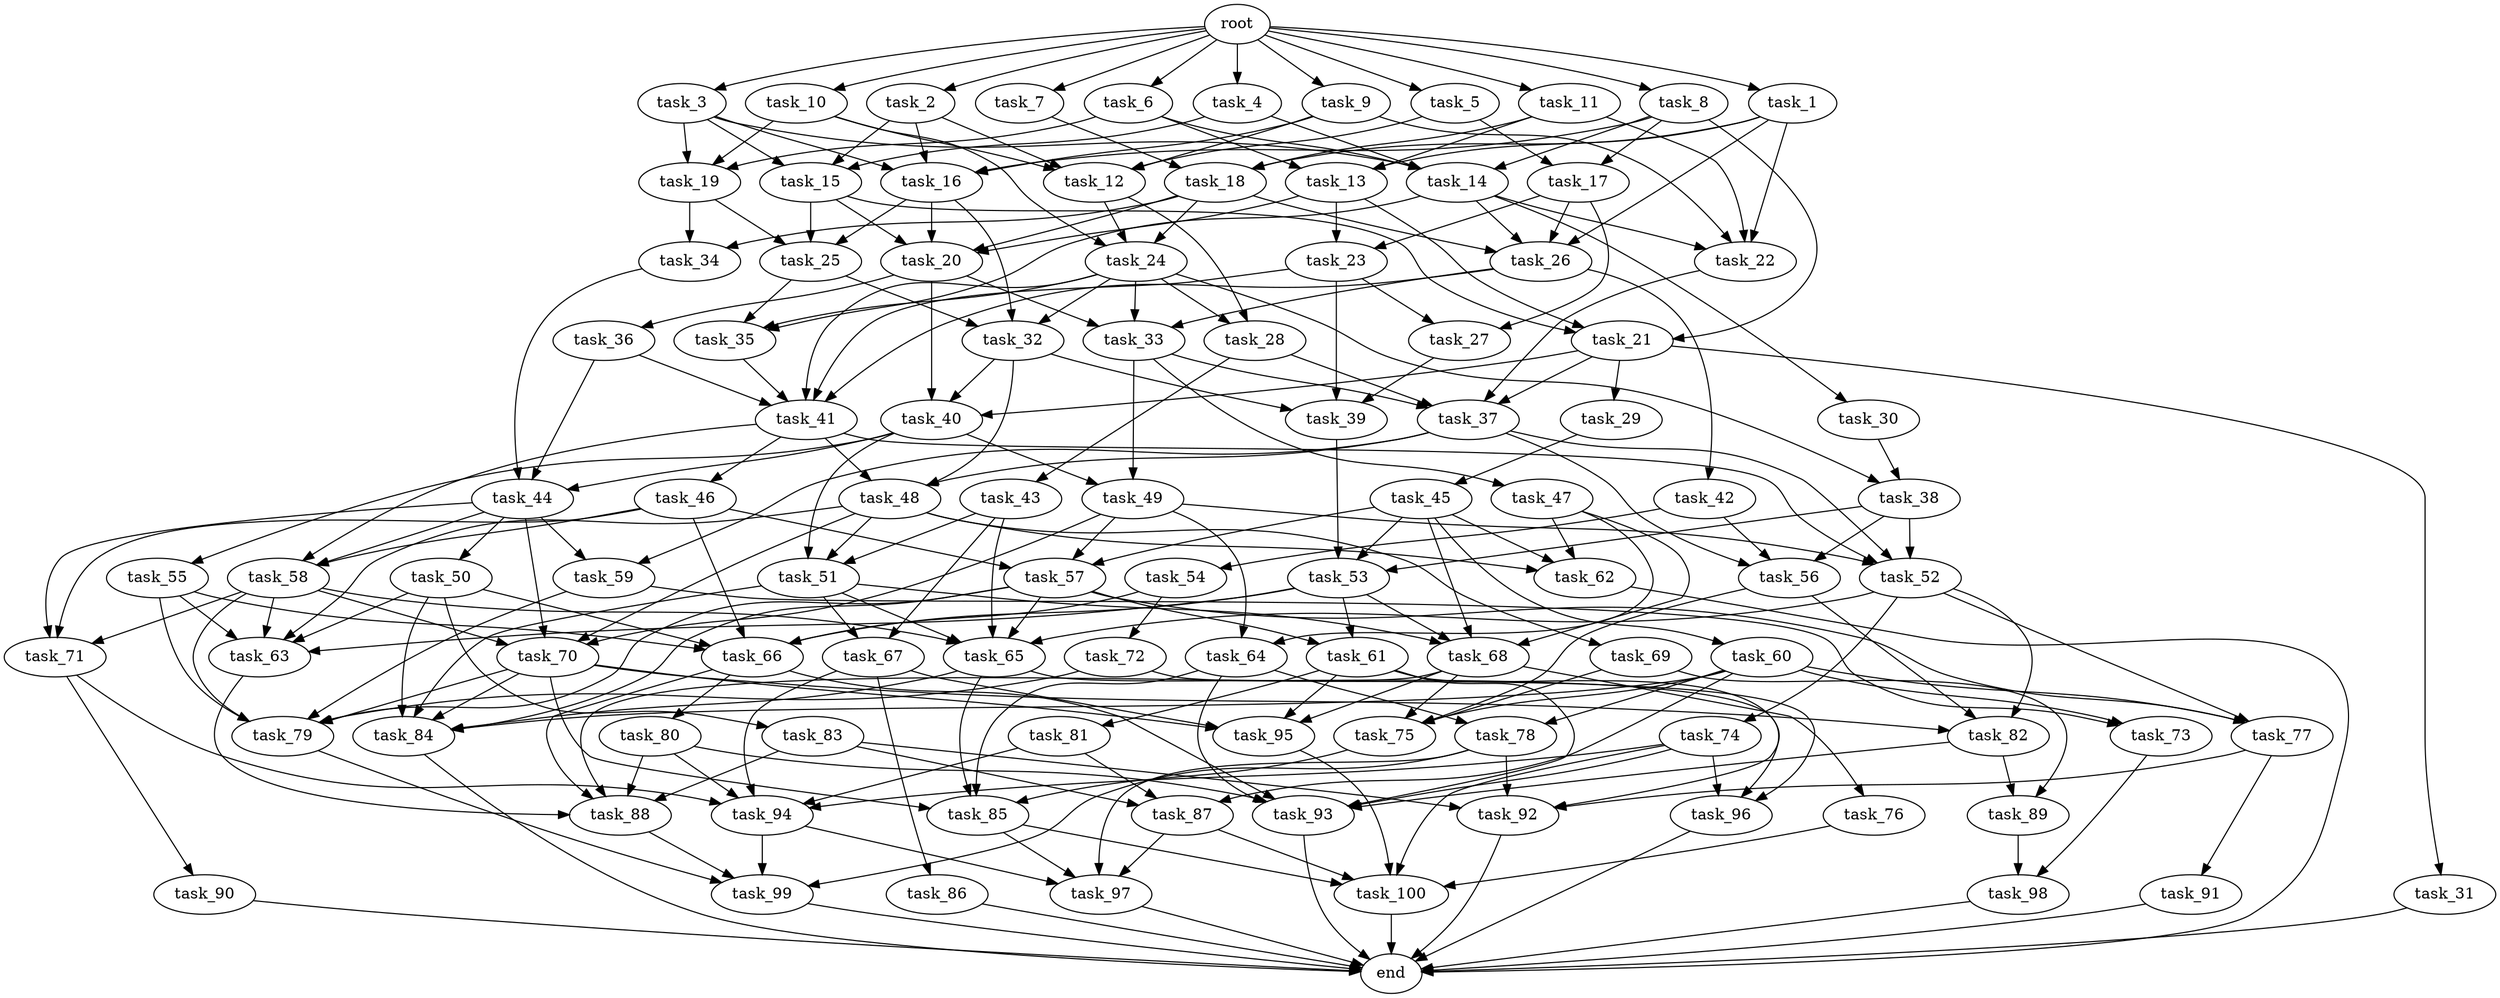 digraph G {
  task_68 [size="1.972348e+11"];
  task_92 [size="1.123543e+11"];
  task_59 [size="3.636123e+09"];
  task_35 [size="6.285079e+11"];
  task_28 [size="2.349974e+11"];
  task_44 [size="2.084919e+11"];
  task_36 [size="5.472290e+11"];
  task_24 [size="4.503544e+11"];
  task_55 [size="6.342112e+11"];
  task_47 [size="1.799920e+11"];
  task_94 [size="1.087087e+11"];
  task_88 [size="2.444789e+11"];
  task_22 [size="2.896193e+10"];
  task_38 [size="2.387414e+11"];
  task_2 [size="2.556714e+11"];
  task_65 [size="2.099356e+11"];
  task_63 [size="3.496882e+11"];
  task_53 [size="8.173286e+11"];
  task_26 [size="5.173521e+11"];
  root [size="0.000000e+00"];
  task_85 [size="5.670592e+11"];
  task_66 [size="2.163086e+11"];
  task_9 [size="3.389146e+11"];
  task_41 [size="3.948777e+11"];
  task_4 [size="9.543388e+11"];
  task_19 [size="6.312279e+11"];
  task_50 [size="1.492485e+11"];
  task_48 [size="5.336819e+10"];
  task_31 [size="4.415144e+11"];
  task_77 [size="6.173920e+11"];
  task_74 [size="5.322759e+11"];
  task_46 [size="9.646650e+11"];
  task_37 [size="5.418793e+11"];
  task_73 [size="4.518721e+10"];
  task_49 [size="8.715422e+10"];
  task_79 [size="4.724928e+11"];
  task_71 [size="6.777533e+11"];
  task_23 [size="4.834684e+11"];
  task_42 [size="1.127237e+11"];
  task_25 [size="8.663829e+10"];
  task_96 [size="3.129796e+11"];
  task_18 [size="6.254041e+11"];
  task_1 [size="4.000299e+11"];
  task_89 [size="3.423192e+11"];
  task_10 [size="5.891875e+11"];
  task_6 [size="8.320920e+11"];
  task_67 [size="2.800132e+11"];
  task_58 [size="5.036075e+10"];
  task_98 [size="2.313576e+11"];
  task_83 [size="1.994269e+11"];
  task_30 [size="1.280031e+10"];
  task_99 [size="4.399650e+11"];
  task_76 [size="3.028209e+11"];
  task_29 [size="3.345796e+11"];
  task_62 [size="7.274822e+09"];
  task_81 [size="6.502703e+10"];
  task_14 [size="8.833652e+11"];
  task_45 [size="6.529403e+11"];
  task_12 [size="2.658965e+11"];
  task_75 [size="3.303635e+11"];
  task_13 [size="4.032687e+11"];
  task_52 [size="2.500821e+11"];
  task_15 [size="7.714724e+11"];
  task_84 [size="3.469495e+11"];
  task_97 [size="4.445575e+11"];
  task_93 [size="2.977832e+11"];
  task_16 [size="5.301657e+09"];
  task_43 [size="3.172008e+11"];
  task_17 [size="1.733812e+11"];
  task_60 [size="8.485050e+11"];
  task_91 [size="9.631647e+11"];
  task_27 [size="3.837495e+11"];
  end [size="0.000000e+00"];
  task_34 [size="3.518983e+11"];
  task_57 [size="8.491505e+10"];
  task_3 [size="2.409509e+11"];
  task_39 [size="7.167835e+11"];
  task_56 [size="2.391071e+11"];
  task_21 [size="5.909407e+11"];
  task_90 [size="2.516076e+11"];
  task_32 [size="8.359412e+09"];
  task_20 [size="4.861163e+11"];
  task_64 [size="6.308586e+11"];
  task_7 [size="4.130943e+11"];
  task_8 [size="3.284400e+11"];
  task_51 [size="5.071340e+11"];
  task_86 [size="2.048005e+11"];
  task_72 [size="6.633258e+11"];
  task_40 [size="8.263554e+11"];
  task_80 [size="2.465521e+10"];
  task_82 [size="9.486708e+10"];
  task_5 [size="9.589826e+11"];
  task_78 [size="7.682308e+11"];
  task_95 [size="1.969867e+11"];
  task_87 [size="5.557111e+11"];
  task_61 [size="3.707727e+11"];
  task_70 [size="5.486238e+11"];
  task_54 [size="2.243813e+11"];
  task_11 [size="8.650477e+11"];
  task_100 [size="8.144570e+11"];
  task_69 [size="8.643119e+11"];
  task_33 [size="1.845477e+11"];

  task_68 -> task_88 [size="4.889578e+07"];
  task_68 -> task_75 [size="8.259086e+07"];
  task_68 -> task_76 [size="3.028209e+08"];
  task_68 -> task_95 [size="4.924668e+07"];
  task_92 -> end [size="1.000000e-12"];
  task_59 -> task_79 [size="7.874880e+07"];
  task_59 -> task_73 [size="2.259361e+07"];
  task_35 -> task_41 [size="7.897554e+07"];
  task_28 -> task_37 [size="1.354698e+08"];
  task_28 -> task_43 [size="3.172008e+08"];
  task_44 -> task_59 [size="1.818062e+06"];
  task_44 -> task_71 [size="2.259178e+08"];
  task_44 -> task_58 [size="1.678692e+07"];
  task_44 -> task_50 [size="1.492485e+08"];
  task_44 -> task_70 [size="1.371560e+08"];
  task_36 -> task_44 [size="6.949731e+07"];
  task_36 -> task_41 [size="7.897554e+07"];
  task_24 -> task_41 [size="7.897554e+07"];
  task_24 -> task_35 [size="2.095026e+08"];
  task_24 -> task_32 [size="2.786471e+06"];
  task_24 -> task_38 [size="1.193707e+08"];
  task_24 -> task_28 [size="1.174987e+08"];
  task_24 -> task_33 [size="6.151592e+07"];
  task_55 -> task_79 [size="7.874880e+07"];
  task_55 -> task_66 [size="4.326173e+07"];
  task_55 -> task_63 [size="6.993764e+07"];
  task_47 -> task_62 [size="2.424941e+06"];
  task_47 -> task_68 [size="4.930871e+07"];
  task_47 -> task_64 [size="3.154293e+08"];
  task_94 -> task_97 [size="1.111394e+08"];
  task_94 -> task_99 [size="1.099913e+08"];
  task_88 -> task_99 [size="1.099913e+08"];
  task_22 -> task_37 [size="1.354698e+08"];
  task_38 -> task_52 [size="6.252053e+07"];
  task_38 -> task_56 [size="7.970236e+07"];
  task_38 -> task_53 [size="2.724429e+08"];
  task_2 -> task_12 [size="6.647413e+07"];
  task_2 -> task_15 [size="2.571575e+08"];
  task_2 -> task_16 [size="1.325414e+06"];
  task_65 -> task_96 [size="1.043265e+08"];
  task_65 -> task_84 [size="5.782491e+07"];
  task_65 -> task_85 [size="1.417648e+08"];
  task_63 -> task_88 [size="4.889578e+07"];
  task_53 -> task_66 [size="4.326173e+07"];
  task_53 -> task_63 [size="6.993764e+07"];
  task_53 -> task_68 [size="4.930871e+07"];
  task_53 -> task_61 [size="1.853863e+08"];
  task_26 -> task_33 [size="6.151592e+07"];
  task_26 -> task_41 [size="7.897554e+07"];
  task_26 -> task_42 [size="1.127237e+08"];
  root -> task_3 [size="1.000000e-12"];
  root -> task_8 [size="1.000000e-12"];
  root -> task_9 [size="1.000000e-12"];
  root -> task_2 [size="1.000000e-12"];
  root -> task_7 [size="1.000000e-12"];
  root -> task_1 [size="1.000000e-12"];
  root -> task_4 [size="1.000000e-12"];
  root -> task_10 [size="1.000000e-12"];
  root -> task_6 [size="1.000000e-12"];
  root -> task_11 [size="1.000000e-12"];
  root -> task_5 [size="1.000000e-12"];
  task_85 -> task_97 [size="1.111394e+08"];
  task_85 -> task_100 [size="1.628914e+08"];
  task_66 -> task_80 [size="2.465521e+07"];
  task_66 -> task_88 [size="4.889578e+07"];
  task_66 -> task_93 [size="4.963054e+07"];
  task_9 -> task_12 [size="6.647413e+07"];
  task_9 -> task_22 [size="7.240483e+06"];
  task_9 -> task_16 [size="1.325414e+06"];
  task_41 -> task_52 [size="6.252053e+07"];
  task_41 -> task_48 [size="1.778940e+07"];
  task_41 -> task_46 [size="9.646650e+08"];
  task_41 -> task_58 [size="1.678692e+07"];
  task_4 -> task_15 [size="2.571575e+08"];
  task_4 -> task_14 [size="2.208413e+08"];
  task_19 -> task_25 [size="2.887943e+07"];
  task_19 -> task_34 [size="1.759491e+08"];
  task_50 -> task_66 [size="4.326173e+07"];
  task_50 -> task_84 [size="5.782491e+07"];
  task_50 -> task_63 [size="6.993764e+07"];
  task_50 -> task_83 [size="1.994269e+08"];
  task_48 -> task_51 [size="1.690447e+08"];
  task_48 -> task_70 [size="1.371560e+08"];
  task_48 -> task_62 [size="2.424941e+06"];
  task_48 -> task_63 [size="6.993764e+07"];
  task_48 -> task_69 [size="8.643119e+08"];
  task_31 -> end [size="1.000000e-12"];
  task_77 -> task_91 [size="9.631647e+08"];
  task_77 -> task_92 [size="2.808857e+07"];
  task_74 -> task_96 [size="1.043265e+08"];
  task_74 -> task_93 [size="4.963054e+07"];
  task_74 -> task_100 [size="1.628914e+08"];
  task_74 -> task_94 [size="2.174173e+07"];
  task_46 -> task_66 [size="4.326173e+07"];
  task_46 -> task_58 [size="1.678692e+07"];
  task_46 -> task_71 [size="2.259178e+08"];
  task_46 -> task_57 [size="2.830502e+07"];
  task_37 -> task_52 [size="6.252053e+07"];
  task_37 -> task_56 [size="7.970236e+07"];
  task_37 -> task_48 [size="1.778940e+07"];
  task_37 -> task_59 [size="1.818062e+06"];
  task_73 -> task_98 [size="1.156788e+08"];
  task_49 -> task_52 [size="6.252053e+07"];
  task_49 -> task_57 [size="2.830502e+07"];
  task_49 -> task_64 [size="3.154293e+08"];
  task_49 -> task_70 [size="1.371560e+08"];
  task_79 -> task_99 [size="1.099913e+08"];
  task_71 -> task_90 [size="2.516076e+08"];
  task_71 -> task_94 [size="2.174173e+07"];
  task_23 -> task_39 [size="2.389278e+08"];
  task_23 -> task_27 [size="1.918747e+08"];
  task_23 -> task_41 [size="7.897554e+07"];
  task_42 -> task_56 [size="7.970236e+07"];
  task_42 -> task_54 [size="2.243813e+08"];
  task_25 -> task_32 [size="2.786471e+06"];
  task_25 -> task_35 [size="2.095026e+08"];
  task_96 -> end [size="1.000000e-12"];
  task_18 -> task_20 [size="1.215291e+08"];
  task_18 -> task_34 [size="1.759491e+08"];
  task_18 -> task_24 [size="1.501181e+08"];
  task_18 -> task_26 [size="1.293380e+08"];
  task_1 -> task_22 [size="7.240483e+06"];
  task_1 -> task_18 [size="2.084680e+08"];
  task_1 -> task_13 [size="1.344229e+08"];
  task_1 -> task_26 [size="1.293380e+08"];
  task_89 -> task_98 [size="1.156788e+08"];
  task_10 -> task_12 [size="6.647413e+07"];
  task_10 -> task_19 [size="2.104093e+08"];
  task_10 -> task_24 [size="1.501181e+08"];
  task_6 -> task_13 [size="1.344229e+08"];
  task_6 -> task_19 [size="2.104093e+08"];
  task_6 -> task_14 [size="2.208413e+08"];
  task_67 -> task_95 [size="4.924668e+07"];
  task_67 -> task_86 [size="2.048005e+08"];
  task_67 -> task_94 [size="2.174173e+07"];
  task_58 -> task_70 [size="1.371560e+08"];
  task_58 -> task_71 [size="2.259178e+08"];
  task_58 -> task_65 [size="4.198713e+07"];
  task_58 -> task_63 [size="6.993764e+07"];
  task_58 -> task_79 [size="7.874880e+07"];
  task_98 -> end [size="1.000000e-12"];
  task_83 -> task_88 [size="4.889578e+07"];
  task_83 -> task_87 [size="1.852370e+08"];
  task_83 -> task_92 [size="2.808857e+07"];
  task_30 -> task_38 [size="1.193707e+08"];
  task_99 -> end [size="1.000000e-12"];
  task_76 -> task_100 [size="1.628914e+08"];
  task_29 -> task_45 [size="6.529403e+08"];
  task_62 -> end [size="1.000000e-12"];
  task_81 -> task_87 [size="1.852370e+08"];
  task_81 -> task_94 [size="2.174173e+07"];
  task_14 -> task_22 [size="7.240483e+06"];
  task_14 -> task_26 [size="1.293380e+08"];
  task_14 -> task_30 [size="1.280031e+07"];
  task_14 -> task_35 [size="2.095026e+08"];
  task_45 -> task_62 [size="2.424941e+06"];
  task_45 -> task_53 [size="2.724429e+08"];
  task_45 -> task_68 [size="4.930871e+07"];
  task_45 -> task_60 [size="8.485050e+08"];
  task_45 -> task_57 [size="2.830502e+07"];
  task_12 -> task_28 [size="1.174987e+08"];
  task_12 -> task_24 [size="1.501181e+08"];
  task_75 -> task_85 [size="1.417648e+08"];
  task_13 -> task_21 [size="1.969802e+08"];
  task_13 -> task_23 [size="2.417342e+08"];
  task_13 -> task_20 [size="1.215291e+08"];
  task_52 -> task_77 [size="2.057973e+08"];
  task_52 -> task_82 [size="3.162236e+07"];
  task_52 -> task_65 [size="4.198713e+07"];
  task_52 -> task_74 [size="5.322759e+08"];
  task_15 -> task_25 [size="2.887943e+07"];
  task_15 -> task_21 [size="1.969802e+08"];
  task_15 -> task_20 [size="1.215291e+08"];
  task_84 -> end [size="1.000000e-12"];
  task_97 -> end [size="1.000000e-12"];
  task_93 -> end [size="1.000000e-12"];
  task_16 -> task_25 [size="2.887943e+07"];
  task_16 -> task_32 [size="2.786471e+06"];
  task_16 -> task_20 [size="1.215291e+08"];
  task_43 -> task_51 [size="1.690447e+08"];
  task_43 -> task_65 [size="4.198713e+07"];
  task_43 -> task_67 [size="1.400066e+08"];
  task_17 -> task_27 [size="1.918747e+08"];
  task_17 -> task_23 [size="2.417342e+08"];
  task_17 -> task_26 [size="1.293380e+08"];
  task_60 -> task_78 [size="3.841154e+08"];
  task_60 -> task_75 [size="8.259086e+07"];
  task_60 -> task_73 [size="2.259361e+07"];
  task_60 -> task_77 [size="2.057973e+08"];
  task_60 -> task_84 [size="5.782491e+07"];
  task_60 -> task_87 [size="1.852370e+08"];
  task_91 -> end [size="1.000000e-12"];
  task_27 -> task_39 [size="2.389278e+08"];
  task_34 -> task_44 [size="6.949731e+07"];
  task_57 -> task_77 [size="2.057973e+08"];
  task_57 -> task_79 [size="7.874880e+07"];
  task_57 -> task_65 [size="4.198713e+07"];
  task_57 -> task_84 [size="5.782491e+07"];
  task_57 -> task_61 [size="1.853863e+08"];
  task_3 -> task_15 [size="2.571575e+08"];
  task_3 -> task_16 [size="1.325414e+06"];
  task_3 -> task_19 [size="2.104093e+08"];
  task_3 -> task_14 [size="2.208413e+08"];
  task_39 -> task_53 [size="2.724429e+08"];
  task_56 -> task_82 [size="3.162236e+07"];
  task_56 -> task_75 [size="8.259086e+07"];
  task_21 -> task_37 [size="1.354698e+08"];
  task_21 -> task_31 [size="4.415144e+08"];
  task_21 -> task_40 [size="2.754518e+08"];
  task_21 -> task_29 [size="3.345796e+08"];
  task_90 -> end [size="1.000000e-12"];
  task_32 -> task_39 [size="2.389278e+08"];
  task_32 -> task_48 [size="1.778940e+07"];
  task_32 -> task_40 [size="2.754518e+08"];
  task_20 -> task_36 [size="5.472290e+08"];
  task_20 -> task_40 [size="2.754518e+08"];
  task_20 -> task_33 [size="6.151592e+07"];
  task_64 -> task_78 [size="3.841154e+08"];
  task_64 -> task_85 [size="1.417648e+08"];
  task_64 -> task_93 [size="4.963054e+07"];
  task_7 -> task_18 [size="2.084680e+08"];
  task_8 -> task_17 [size="8.669062e+07"];
  task_8 -> task_21 [size="1.969802e+08"];
  task_8 -> task_16 [size="1.325414e+06"];
  task_8 -> task_14 [size="2.208413e+08"];
  task_51 -> task_68 [size="4.930871e+07"];
  task_51 -> task_65 [size="4.198713e+07"];
  task_51 -> task_84 [size="5.782491e+07"];
  task_51 -> task_67 [size="1.400066e+08"];
  task_86 -> end [size="1.000000e-12"];
  task_72 -> task_79 [size="7.874880e+07"];
  task_72 -> task_96 [size="1.043265e+08"];
  task_40 -> task_44 [size="6.949731e+07"];
  task_40 -> task_49 [size="4.357711e+07"];
  task_40 -> task_51 [size="1.690447e+08"];
  task_40 -> task_55 [size="6.342112e+08"];
  task_80 -> task_88 [size="4.889578e+07"];
  task_80 -> task_93 [size="4.963054e+07"];
  task_80 -> task_94 [size="2.174173e+07"];
  task_82 -> task_89 [size="1.711596e+08"];
  task_82 -> task_93 [size="4.963054e+07"];
  task_5 -> task_17 [size="8.669062e+07"];
  task_5 -> task_12 [size="6.647413e+07"];
  task_78 -> task_97 [size="1.111394e+08"];
  task_78 -> task_99 [size="1.099913e+08"];
  task_78 -> task_92 [size="2.808857e+07"];
  task_95 -> task_100 [size="1.628914e+08"];
  task_87 -> task_97 [size="1.111394e+08"];
  task_87 -> task_100 [size="1.628914e+08"];
  task_61 -> task_95 [size="4.924668e+07"];
  task_61 -> task_81 [size="6.502703e+07"];
  task_61 -> task_92 [size="2.808857e+07"];
  task_61 -> task_93 [size="4.963054e+07"];
  task_70 -> task_85 [size="1.417648e+08"];
  task_70 -> task_95 [size="4.924668e+07"];
  task_70 -> task_82 [size="3.162236e+07"];
  task_70 -> task_84 [size="5.782491e+07"];
  task_70 -> task_79 [size="7.874880e+07"];
  task_54 -> task_66 [size="4.326173e+07"];
  task_54 -> task_72 [size="6.633258e+08"];
  task_11 -> task_22 [size="7.240483e+06"];
  task_11 -> task_13 [size="1.344229e+08"];
  task_11 -> task_18 [size="2.084680e+08"];
  task_100 -> end [size="1.000000e-12"];
  task_69 -> task_89 [size="1.711596e+08"];
  task_69 -> task_75 [size="8.259086e+07"];
  task_33 -> task_49 [size="4.357711e+07"];
  task_33 -> task_37 [size="1.354698e+08"];
  task_33 -> task_47 [size="1.799920e+08"];
}
